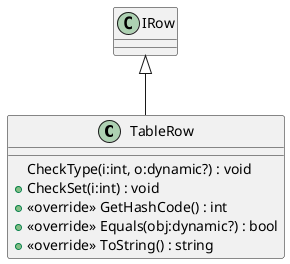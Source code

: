 @startuml
class TableRow {
    CheckType(i:int, o:dynamic?) : void
    + CheckSet(i:int) : void
    + <<override>> GetHashCode() : int
    + <<override>> Equals(obj:dynamic?) : bool
    + <<override>> ToString() : string
}
IRow <|-- TableRow
@enduml
